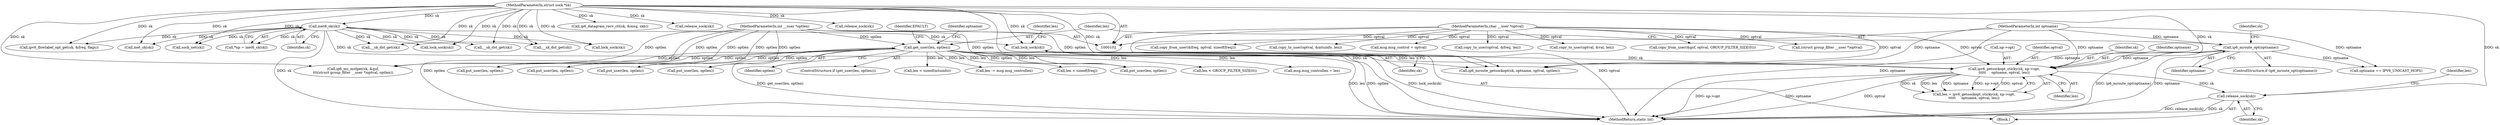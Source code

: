 digraph "0_linux_45f6fad84cc305103b28d73482b344d7f5b76f39_10@pointer" {
"1000595" [label="(Call,release_sock(sk))"];
"1000587" [label="(Call,ipv6_getsockopt_sticky(sk, np->opt,\n\t\t\t\t\t     optname, optval, len))"];
"1000583" [label="(Call,lock_sock(sk))"];
"1000113" [label="(Call,inet6_sk(sk))"];
"1000103" [label="(MethodParameterIn,struct sock *sk)"];
"1000118" [label="(Call,ip6_mroute_opt(optname))"];
"1000105" [label="(MethodParameterIn,int optname)"];
"1000106" [label="(MethodParameterIn,char __user *optval)"];
"1000127" [label="(Call,get_user(len, optlen))"];
"1000107" [label="(MethodParameterIn,int __user *optlen)"];
"1000817" [label="(Call,sock_net(sk))"];
"1000599" [label="(Identifier,len)"];
"1000583" [label="(Call,lock_sock(sk))"];
"1000114" [label="(Identifier,sk)"];
"1000757" [label="(Call,inet_sk(sk))"];
"1000134" [label="(Identifier,optname)"];
"1000186" [label="(Call,copy_from_user(&gsf, optval, GROUP_FILTER_SIZE(0)))"];
"1000471" [label="(Call,len -= msg.msg_controllen)"];
"1000214" [label="(Call,(struct group_filter __user *)optval)"];
"1000113" [label="(Call,inet6_sk(sk))"];
"1000596" [label="(Identifier,sk)"];
"1000117" [label="(ControlStructure,if (ip6_mroute_opt(optname)))"];
"1000107" [label="(MethodParameterIn,int __user *optlen)"];
"1000875" [label="(Call,len < sizeof(freq))"];
"1000585" [label="(Call,len = ipv6_getsockopt_sticky(sk, np->opt,\n\t\t\t\t\t     optname, optval, len))"];
"1001015" [label="(Call,put_user(len, optlen))"];
"1000178" [label="(Call,len < GROUP_FILTER_SIZE(0))"];
"1000240" [label="(Call,msg.msg_controllen = len)"];
"1000883" [label="(Call,copy_from_user(&freq, optval, sizeof(freq)))"];
"1000132" [label="(Identifier,EFAULT)"];
"1000127" [label="(Call,get_user(len, optlen))"];
"1000586" [label="(Identifier,len)"];
"1000111" [label="(Call,*np = inet6_sk(sk))"];
"1000743" [label="(Call,copy_to_user(optval, &mtuinfo, len))"];
"1000235" [label="(Call,msg.msg_control = optval)"];
"1000595" [label="(Call,release_sock(sk))"];
"1000799" [label="(Call,__sk_dst_get(sk))"];
"1000477" [label="(Call,put_user(len, optlen))"];
"1000103" [label="(MethodParameterIn,struct sock *sk)"];
"1000716" [label="(Call,__sk_dst_get(sk))"];
"1000592" [label="(Identifier,optname)"];
"1000589" [label="(Call,np->opt)"];
"1000937" [label="(Call,copy_to_user(optval, &freq, len))"];
"1001032" [label="(MethodReturn,static int)"];
"1000489" [label="(Call,__sk_dst_get(sk))"];
"1000259" [label="(Call,ip6_datagram_recv_ctl(sk, &msg, skb))"];
"1000128" [label="(Identifier,len)"];
"1000118" [label="(Call,ip6_mroute_opt(optname))"];
"1000584" [label="(Identifier,sk)"];
"1000264" [label="(Call,release_sock(sk))"];
"1000593" [label="(Identifier,optval)"];
"1000588" [label="(Identifier,sk)"];
"1000582" [label="(Block,)"];
"1001022" [label="(Call,copy_to_user(optval, &val, len))"];
"1000121" [label="(Call,ip6_mroute_getsockopt(sk, optname, optval, optlen))"];
"1000119" [label="(Identifier,optname)"];
"1000218" [label="(Call,release_sock(sk))"];
"1000129" [label="(Identifier,optlen)"];
"1000594" [label="(Identifier,len)"];
"1000250" [label="(Call,lock_sock(sk))"];
"1000604" [label="(Call,put_user(len, optlen))"];
"1000122" [label="(Identifier,sk)"];
"1000210" [label="(Call,ip6_mc_msfget(sk, &gsf,\n\t\t\t(struct group_filter __user *)optval, optlen))"];
"1000777" [label="(Call,optname == IPV6_UNICAST_HOPS)"];
"1000126" [label="(ControlStructure,if (get_user(len, optlen)))"];
"1000105" [label="(MethodParameterIn,int optname)"];
"1000930" [label="(Call,put_user(len, optlen))"];
"1000587" [label="(Call,ipv6_getsockopt_sticky(sk, np->opt,\n\t\t\t\t\t     optname, optval, len))"];
"1000918" [label="(Call,ipv6_flowlabel_opt_get(sk, &freq, flags))"];
"1000696" [label="(Call,len < sizeof(mtuinfo))"];
"1000206" [label="(Call,lock_sock(sk))"];
"1000736" [label="(Call,put_user(len, optlen))"];
"1000106" [label="(MethodParameterIn,char __user *optval)"];
"1000595" -> "1000582"  [label="AST: "];
"1000595" -> "1000596"  [label="CFG: "];
"1000596" -> "1000595"  [label="AST: "];
"1000599" -> "1000595"  [label="CFG: "];
"1000595" -> "1001032"  [label="DDG: release_sock(sk)"];
"1000595" -> "1001032"  [label="DDG: sk"];
"1000587" -> "1000595"  [label="DDG: sk"];
"1000103" -> "1000595"  [label="DDG: sk"];
"1000587" -> "1000585"  [label="AST: "];
"1000587" -> "1000594"  [label="CFG: "];
"1000588" -> "1000587"  [label="AST: "];
"1000589" -> "1000587"  [label="AST: "];
"1000592" -> "1000587"  [label="AST: "];
"1000593" -> "1000587"  [label="AST: "];
"1000594" -> "1000587"  [label="AST: "];
"1000585" -> "1000587"  [label="CFG: "];
"1000587" -> "1001032"  [label="DDG: np->opt"];
"1000587" -> "1001032"  [label="DDG: optname"];
"1000587" -> "1001032"  [label="DDG: optval"];
"1000587" -> "1000585"  [label="DDG: sk"];
"1000587" -> "1000585"  [label="DDG: len"];
"1000587" -> "1000585"  [label="DDG: optname"];
"1000587" -> "1000585"  [label="DDG: np->opt"];
"1000587" -> "1000585"  [label="DDG: optval"];
"1000583" -> "1000587"  [label="DDG: sk"];
"1000103" -> "1000587"  [label="DDG: sk"];
"1000118" -> "1000587"  [label="DDG: optname"];
"1000105" -> "1000587"  [label="DDG: optname"];
"1000106" -> "1000587"  [label="DDG: optval"];
"1000127" -> "1000587"  [label="DDG: len"];
"1000583" -> "1000582"  [label="AST: "];
"1000583" -> "1000584"  [label="CFG: "];
"1000584" -> "1000583"  [label="AST: "];
"1000586" -> "1000583"  [label="CFG: "];
"1000583" -> "1001032"  [label="DDG: lock_sock(sk)"];
"1000113" -> "1000583"  [label="DDG: sk"];
"1000103" -> "1000583"  [label="DDG: sk"];
"1000113" -> "1000111"  [label="AST: "];
"1000113" -> "1000114"  [label="CFG: "];
"1000114" -> "1000113"  [label="AST: "];
"1000111" -> "1000113"  [label="CFG: "];
"1000113" -> "1001032"  [label="DDG: sk"];
"1000113" -> "1000111"  [label="DDG: sk"];
"1000103" -> "1000113"  [label="DDG: sk"];
"1000113" -> "1000121"  [label="DDG: sk"];
"1000113" -> "1000206"  [label="DDG: sk"];
"1000113" -> "1000250"  [label="DDG: sk"];
"1000113" -> "1000489"  [label="DDG: sk"];
"1000113" -> "1000716"  [label="DDG: sk"];
"1000113" -> "1000757"  [label="DDG: sk"];
"1000113" -> "1000799"  [label="DDG: sk"];
"1000113" -> "1000817"  [label="DDG: sk"];
"1000113" -> "1000918"  [label="DDG: sk"];
"1000103" -> "1000102"  [label="AST: "];
"1000103" -> "1001032"  [label="DDG: sk"];
"1000103" -> "1000121"  [label="DDG: sk"];
"1000103" -> "1000206"  [label="DDG: sk"];
"1000103" -> "1000210"  [label="DDG: sk"];
"1000103" -> "1000218"  [label="DDG: sk"];
"1000103" -> "1000250"  [label="DDG: sk"];
"1000103" -> "1000259"  [label="DDG: sk"];
"1000103" -> "1000264"  [label="DDG: sk"];
"1000103" -> "1000489"  [label="DDG: sk"];
"1000103" -> "1000716"  [label="DDG: sk"];
"1000103" -> "1000757"  [label="DDG: sk"];
"1000103" -> "1000799"  [label="DDG: sk"];
"1000103" -> "1000817"  [label="DDG: sk"];
"1000103" -> "1000918"  [label="DDG: sk"];
"1000118" -> "1000117"  [label="AST: "];
"1000118" -> "1000119"  [label="CFG: "];
"1000119" -> "1000118"  [label="AST: "];
"1000122" -> "1000118"  [label="CFG: "];
"1000128" -> "1000118"  [label="CFG: "];
"1000118" -> "1001032"  [label="DDG: ip6_mroute_opt(optname)"];
"1000118" -> "1001032"  [label="DDG: optname"];
"1000105" -> "1000118"  [label="DDG: optname"];
"1000118" -> "1000121"  [label="DDG: optname"];
"1000118" -> "1000777"  [label="DDG: optname"];
"1000105" -> "1000102"  [label="AST: "];
"1000105" -> "1001032"  [label="DDG: optname"];
"1000105" -> "1000121"  [label="DDG: optname"];
"1000105" -> "1000777"  [label="DDG: optname"];
"1000106" -> "1000102"  [label="AST: "];
"1000106" -> "1001032"  [label="DDG: optval"];
"1000106" -> "1000121"  [label="DDG: optval"];
"1000106" -> "1000186"  [label="DDG: optval"];
"1000106" -> "1000214"  [label="DDG: optval"];
"1000106" -> "1000235"  [label="DDG: optval"];
"1000106" -> "1000743"  [label="DDG: optval"];
"1000106" -> "1000883"  [label="DDG: optval"];
"1000106" -> "1000937"  [label="DDG: optval"];
"1000106" -> "1001022"  [label="DDG: optval"];
"1000127" -> "1000126"  [label="AST: "];
"1000127" -> "1000129"  [label="CFG: "];
"1000128" -> "1000127"  [label="AST: "];
"1000129" -> "1000127"  [label="AST: "];
"1000132" -> "1000127"  [label="CFG: "];
"1000134" -> "1000127"  [label="CFG: "];
"1000127" -> "1001032"  [label="DDG: optlen"];
"1000127" -> "1001032"  [label="DDG: get_user(len, optlen)"];
"1000127" -> "1001032"  [label="DDG: len"];
"1000107" -> "1000127"  [label="DDG: optlen"];
"1000127" -> "1000178"  [label="DDG: len"];
"1000127" -> "1000210"  [label="DDG: optlen"];
"1000127" -> "1000240"  [label="DDG: len"];
"1000127" -> "1000471"  [label="DDG: len"];
"1000127" -> "1000477"  [label="DDG: optlen"];
"1000127" -> "1000604"  [label="DDG: optlen"];
"1000127" -> "1000696"  [label="DDG: len"];
"1000127" -> "1000736"  [label="DDG: optlen"];
"1000127" -> "1000875"  [label="DDG: len"];
"1000127" -> "1000930"  [label="DDG: optlen"];
"1000127" -> "1001015"  [label="DDG: len"];
"1000127" -> "1001015"  [label="DDG: optlen"];
"1000107" -> "1000102"  [label="AST: "];
"1000107" -> "1001032"  [label="DDG: optlen"];
"1000107" -> "1000121"  [label="DDG: optlen"];
"1000107" -> "1000210"  [label="DDG: optlen"];
"1000107" -> "1000477"  [label="DDG: optlen"];
"1000107" -> "1000604"  [label="DDG: optlen"];
"1000107" -> "1000736"  [label="DDG: optlen"];
"1000107" -> "1000930"  [label="DDG: optlen"];
"1000107" -> "1001015"  [label="DDG: optlen"];
}
